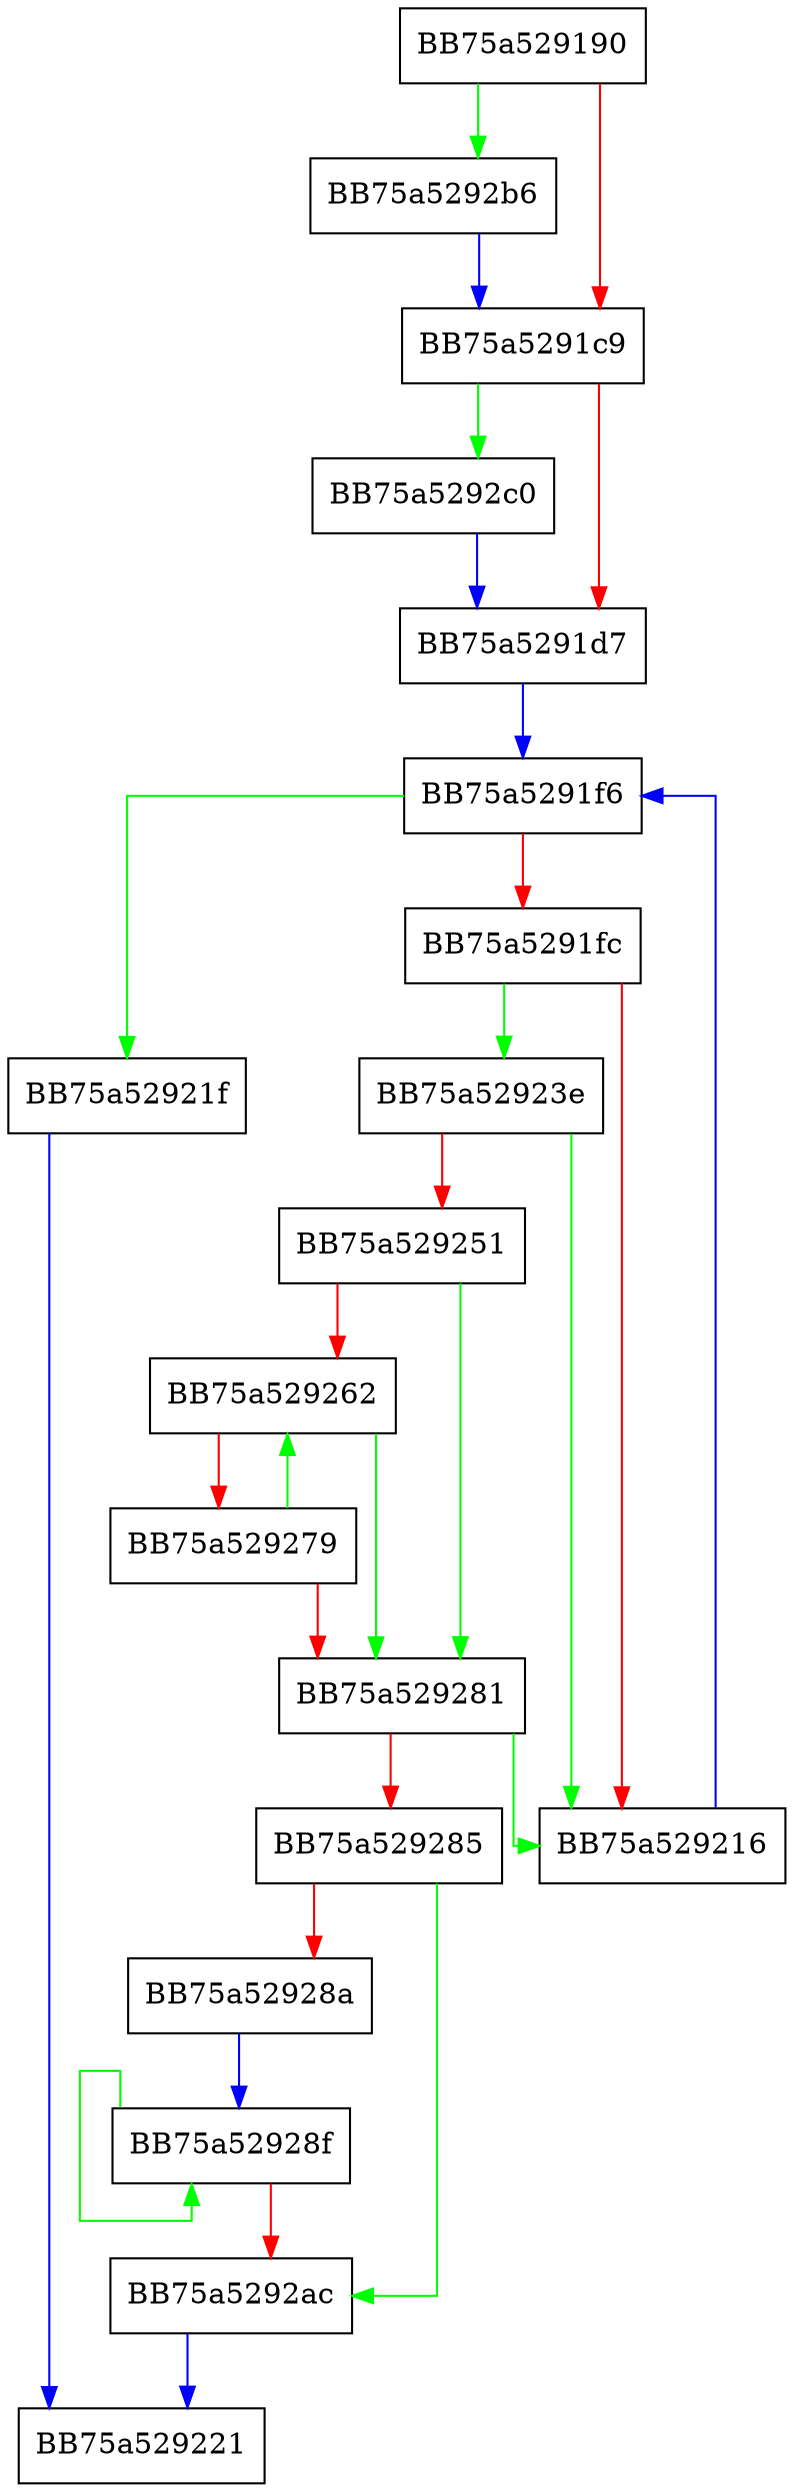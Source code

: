 digraph xray_probe_xor32_add32_rol32 {
  node [shape="box"];
  graph [splines=ortho];
  BB75a529190 -> BB75a5292b6 [color="green"];
  BB75a529190 -> BB75a5291c9 [color="red"];
  BB75a5291c9 -> BB75a5292c0 [color="green"];
  BB75a5291c9 -> BB75a5291d7 [color="red"];
  BB75a5291d7 -> BB75a5291f6 [color="blue"];
  BB75a5291f6 -> BB75a52921f [color="green"];
  BB75a5291f6 -> BB75a5291fc [color="red"];
  BB75a5291fc -> BB75a52923e [color="green"];
  BB75a5291fc -> BB75a529216 [color="red"];
  BB75a529216 -> BB75a5291f6 [color="blue"];
  BB75a52921f -> BB75a529221 [color="blue"];
  BB75a52923e -> BB75a529216 [color="green"];
  BB75a52923e -> BB75a529251 [color="red"];
  BB75a529251 -> BB75a529281 [color="green"];
  BB75a529251 -> BB75a529262 [color="red"];
  BB75a529262 -> BB75a529281 [color="green"];
  BB75a529262 -> BB75a529279 [color="red"];
  BB75a529279 -> BB75a529262 [color="green"];
  BB75a529279 -> BB75a529281 [color="red"];
  BB75a529281 -> BB75a529216 [color="green"];
  BB75a529281 -> BB75a529285 [color="red"];
  BB75a529285 -> BB75a5292ac [color="green"];
  BB75a529285 -> BB75a52928a [color="red"];
  BB75a52928a -> BB75a52928f [color="blue"];
  BB75a52928f -> BB75a52928f [color="green"];
  BB75a52928f -> BB75a5292ac [color="red"];
  BB75a5292ac -> BB75a529221 [color="blue"];
  BB75a5292b6 -> BB75a5291c9 [color="blue"];
  BB75a5292c0 -> BB75a5291d7 [color="blue"];
}